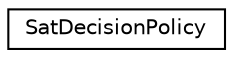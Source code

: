 digraph "Graphical Class Hierarchy"
{
 // LATEX_PDF_SIZE
  edge [fontname="Helvetica",fontsize="10",labelfontname="Helvetica",labelfontsize="10"];
  node [fontname="Helvetica",fontsize="10",shape=record];
  rankdir="LR";
  Node0 [label="SatDecisionPolicy",height=0.2,width=0.4,color="black", fillcolor="white", style="filled",URL="$classoperations__research_1_1sat_1_1_sat_decision_policy.html",tooltip=" "];
}
